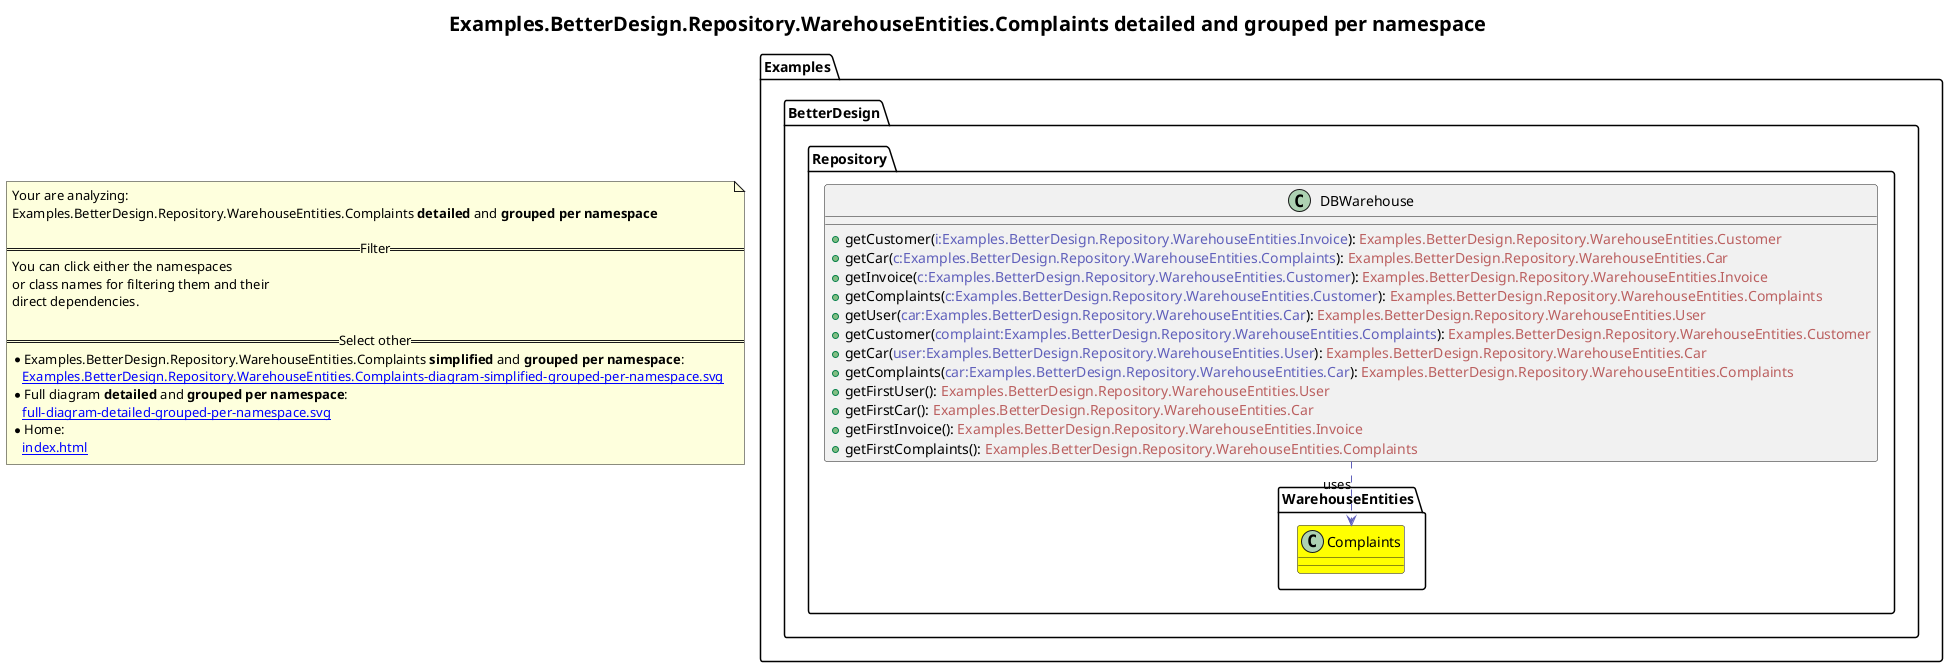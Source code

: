 @startuml
skinparam linetype ortho
title <size:20>Examples.BetterDesign.Repository.WarehouseEntities.Complaints **detailed** and **grouped per namespace**</size>
note "Your are analyzing:\nExamples.BetterDesign.Repository.WarehouseEntities.Complaints **detailed** and **grouped per namespace**\n\n==Filter==\nYou can click either the namespaces \nor class names for filtering them and their\ndirect dependencies.\n\n==Select other==\n* Examples.BetterDesign.Repository.WarehouseEntities.Complaints **simplified** and **grouped per namespace**:\n   [[Examples.BetterDesign.Repository.WarehouseEntities.Complaints-diagram-simplified-grouped-per-namespace.svg]]\n* Full diagram **detailed** and **grouped per namespace**:\n   [[full-diagram-detailed-grouped-per-namespace.svg]]\n* Home:\n   [[index.html]]" as FloatingNote
namespace Examples [[Examples-diagram-detailed-grouped-per-namespace.svg]] {
namespace Examples.BetterDesign [[Examples.BetterDesign-diagram-detailed-grouped-per-namespace.svg]] {
namespace Examples.BetterDesign.Repository [[Examples.BetterDesign.Repository-diagram-detailed-grouped-per-namespace.svg]] {
    class Examples.BetterDesign.Repository.DBWarehouse [[Examples.BetterDesign.Repository.DBWarehouse-diagram-detailed-grouped-per-namespace.svg]]  {
      + getCustomer(<font color="6060BB">i:Examples.BetterDesign.Repository.WarehouseEntities.Invoice</font>): <font color="BB6060">Examples.BetterDesign.Repository.WarehouseEntities.Customer</font>
      + getCar(<font color="6060BB">c:Examples.BetterDesign.Repository.WarehouseEntities.Complaints</font>): <font color="BB6060">Examples.BetterDesign.Repository.WarehouseEntities.Car</font>
      + getInvoice(<font color="6060BB">c:Examples.BetterDesign.Repository.WarehouseEntities.Customer</font>): <font color="BB6060">Examples.BetterDesign.Repository.WarehouseEntities.Invoice</font>
      + getComplaints(<font color="6060BB">c:Examples.BetterDesign.Repository.WarehouseEntities.Customer</font>): <font color="BB6060">Examples.BetterDesign.Repository.WarehouseEntities.Complaints</font>
      + getUser(<font color="6060BB">car:Examples.BetterDesign.Repository.WarehouseEntities.Car</font>): <font color="BB6060">Examples.BetterDesign.Repository.WarehouseEntities.User</font>
      + getCustomer(<font color="6060BB">complaint:Examples.BetterDesign.Repository.WarehouseEntities.Complaints</font>): <font color="BB6060">Examples.BetterDesign.Repository.WarehouseEntities.Customer</font>
      + getCar(<font color="6060BB">user:Examples.BetterDesign.Repository.WarehouseEntities.User</font>): <font color="BB6060">Examples.BetterDesign.Repository.WarehouseEntities.Car</font>
      + getComplaints(<font color="6060BB">car:Examples.BetterDesign.Repository.WarehouseEntities.Car</font>): <font color="BB6060">Examples.BetterDesign.Repository.WarehouseEntities.Complaints</font>
      + getFirstUser(<font color="6060BB"></font>): <font color="BB6060">Examples.BetterDesign.Repository.WarehouseEntities.User</font>
      + getFirstCar(<font color="6060BB"></font>): <font color="BB6060">Examples.BetterDesign.Repository.WarehouseEntities.Car</font>
      + getFirstInvoice(<font color="6060BB"></font>): <font color="BB6060">Examples.BetterDesign.Repository.WarehouseEntities.Invoice</font>
      + getFirstComplaints(<font color="6060BB"></font>): <font color="BB6060">Examples.BetterDesign.Repository.WarehouseEntities.Complaints</font>
    }
'Compared namespace Examples.BetterDesign.Repository [[Examples.BetterDesign.Repository-diagram-detailed-grouped-per-namespace.svg]] { with last element of     }
' Closing all previous_sub_namespace_list namespace None because file analysis is finished.
' Closing namespace Repository
}
' Closing namespace BetterDesign
}
' Closing namespace Examples
}
namespace Examples [[Examples-diagram-detailed-grouped-per-namespace.svg]] {
namespace Examples.BetterDesign [[Examples.BetterDesign-diagram-detailed-grouped-per-namespace.svg]] {
namespace Examples.BetterDesign.Repository [[Examples.BetterDesign.Repository-diagram-detailed-grouped-per-namespace.svg]] {
namespace Examples.BetterDesign.Repository.WarehouseEntities [[Examples.BetterDesign.Repository.WarehouseEntities-diagram-detailed-grouped-per-namespace.svg]] {
      class Examples.BetterDesign.Repository.WarehouseEntities.Complaints [[Examples.BetterDesign.Repository.WarehouseEntities.Complaints-diagram-detailed-grouped-per-namespace.svg]] #yellow {
      }
'Compared namespace Examples.BetterDesign.Repository.WarehouseEntities [[Examples.BetterDesign.Repository.WarehouseEntities-diagram-detailed-grouped-per-namespace.svg]] { with last element of       }
' Closing all previous_sub_namespace_list namespace None because file analysis is finished.
' Closing namespace WarehouseEntities
}
' Closing namespace Repository
}
' Closing namespace BetterDesign
}
' Closing namespace Examples
}
 ' *************************************** 
 ' *************************************** 
 ' *************************************** 
' Class relations extracted from namespace:
' Examples.BetterDesign.Repository
Examples.BetterDesign.Repository.DBWarehouse .[#6060BB].> Examples.BetterDesign.Repository.WarehouseEntities.Complaints  : uses 
' Class relations extracted from namespace:
' Examples.BetterDesign.Repository.WarehouseEntities
@enduml
